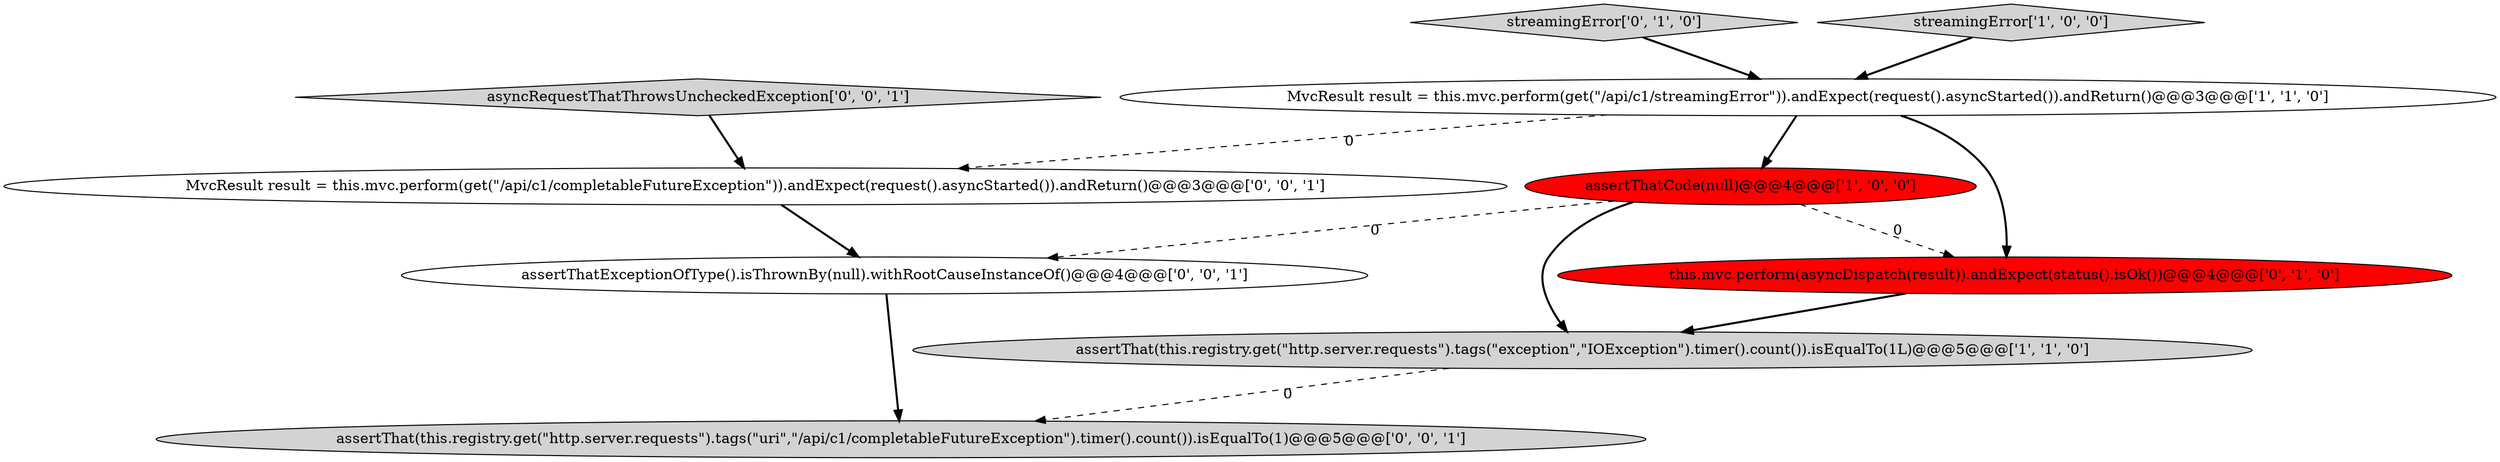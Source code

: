 digraph {
5 [style = filled, label = "streamingError['0', '1', '0']", fillcolor = lightgray, shape = diamond image = "AAA0AAABBB2BBB"];
9 [style = filled, label = "assertThat(this.registry.get(\"http.server.requests\").tags(\"uri\",\"/api/c1/completableFutureException\").timer().count()).isEqualTo(1)@@@5@@@['0', '0', '1']", fillcolor = lightgray, shape = ellipse image = "AAA0AAABBB3BBB"];
6 [style = filled, label = "assertThatExceptionOfType().isThrownBy(null).withRootCauseInstanceOf()@@@4@@@['0', '0', '1']", fillcolor = white, shape = ellipse image = "AAA0AAABBB3BBB"];
3 [style = filled, label = "assertThatCode(null)@@@4@@@['1', '0', '0']", fillcolor = red, shape = ellipse image = "AAA1AAABBB1BBB"];
4 [style = filled, label = "this.mvc.perform(asyncDispatch(result)).andExpect(status().isOk())@@@4@@@['0', '1', '0']", fillcolor = red, shape = ellipse image = "AAA1AAABBB2BBB"];
8 [style = filled, label = "asyncRequestThatThrowsUncheckedException['0', '0', '1']", fillcolor = lightgray, shape = diamond image = "AAA0AAABBB3BBB"];
7 [style = filled, label = "MvcResult result = this.mvc.perform(get(\"/api/c1/completableFutureException\")).andExpect(request().asyncStarted()).andReturn()@@@3@@@['0', '0', '1']", fillcolor = white, shape = ellipse image = "AAA0AAABBB3BBB"];
0 [style = filled, label = "MvcResult result = this.mvc.perform(get(\"/api/c1/streamingError\")).andExpect(request().asyncStarted()).andReturn()@@@3@@@['1', '1', '0']", fillcolor = white, shape = ellipse image = "AAA0AAABBB1BBB"];
1 [style = filled, label = "streamingError['1', '0', '0']", fillcolor = lightgray, shape = diamond image = "AAA0AAABBB1BBB"];
2 [style = filled, label = "assertThat(this.registry.get(\"http.server.requests\").tags(\"exception\",\"IOException\").timer().count()).isEqualTo(1L)@@@5@@@['1', '1', '0']", fillcolor = lightgray, shape = ellipse image = "AAA0AAABBB1BBB"];
8->7 [style = bold, label=""];
0->3 [style = bold, label=""];
3->6 [style = dashed, label="0"];
1->0 [style = bold, label=""];
4->2 [style = bold, label=""];
6->9 [style = bold, label=""];
3->2 [style = bold, label=""];
5->0 [style = bold, label=""];
0->7 [style = dashed, label="0"];
3->4 [style = dashed, label="0"];
0->4 [style = bold, label=""];
2->9 [style = dashed, label="0"];
7->6 [style = bold, label=""];
}
